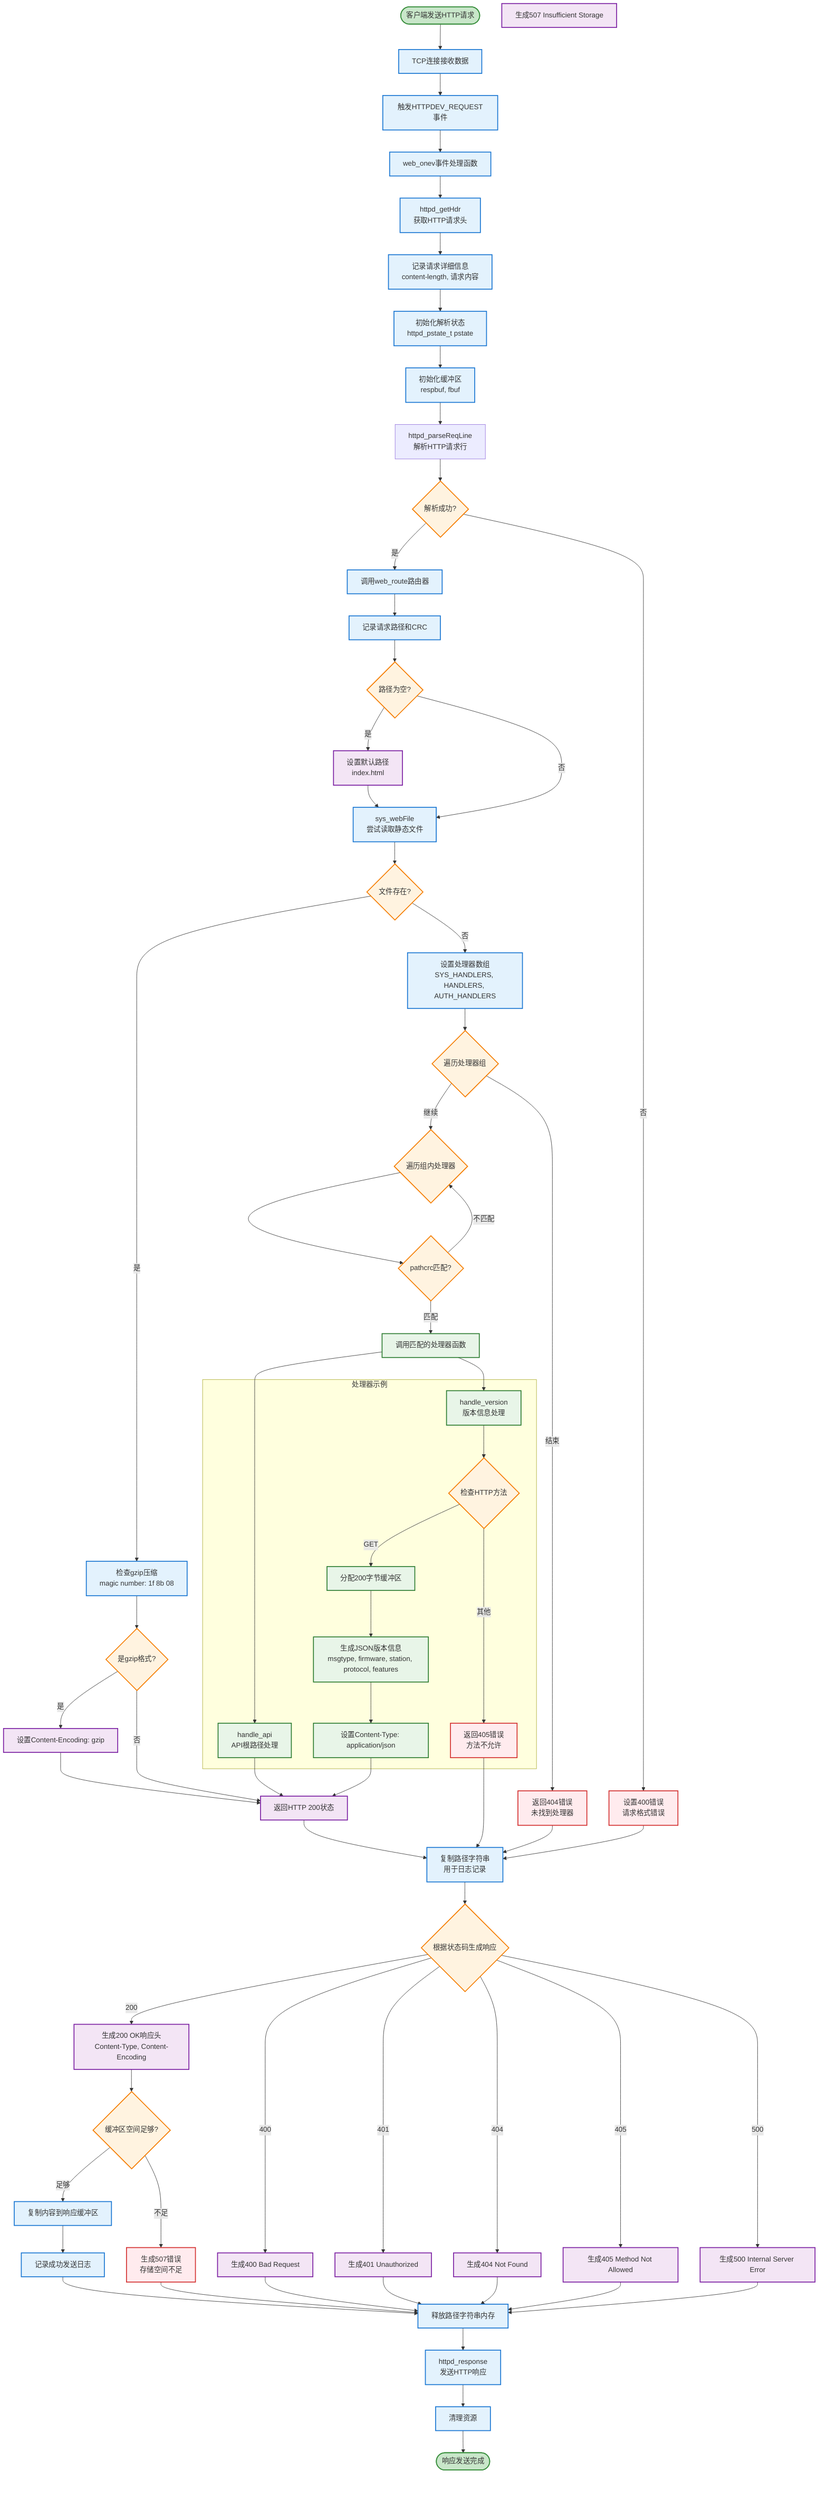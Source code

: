 flowchart TD
    %% HTTP请求处理流程图
    
    START([客户端发送HTTP请求])
    
    %% 连接和事件处理
    CONN_RECV[TCP连接接收数据]
    EVENT_TRIGGER[触发HTTPDEV_REQUEST事件]
    EVENT_HANDLER[web_onev事件处理函数]
    
    %% 请求解析阶段
    GET_HEADER[httpd_getHdr<br/>获取HTTP请求头]
    LOG_REQUEST[记录请求详细信息<br/>content-length, 请求内容]
    INIT_STATE[初始化解析状态<br/>httpd_pstate_t pstate]
    INIT_BUFFERS[初始化缓冲区<br/>respbuf, fbuf]
    
    %% HTTP请求行解析
    PARSE_REQ[httpd_parseReqLine<br/>解析HTTP请求行]
    PARSE_OK{解析成功?}
    PARSE_ERROR[设置400错误<br/>请求格式错误]
    
    %% 路由处理阶段
    CALL_ROUTER[调用web_route路由器]
    LOG_PATH[记录请求路径和CRC]
    CHECK_EMPTY{路径为空?}
    SET_INDEX[设置默认路径<br/>index.html]
    
    %% 静态文件处理
    TRY_STATIC[sys_webFile<br/>尝试读取静态文件]
    FILE_EXISTS{文件存在?}
    CHECK_GZIP[检查gzip压缩<br/>magic number: 1f 8b 08]
    IS_GZIP{是gzip格式?}
    SET_GZIP[设置Content-Encoding: gzip]
    RETURN_200[返回HTTP 200状态]
    
    %% 动态处理器匹配
    SETUP_HANDLERS[设置处理器数组<br/>SYS_HANDLERS, HANDLERS, AUTH_HANDLERS]
    HANDLER_LOOP{遍历处理器组}
    INNER_LOOP{遍历组内处理器}
    CRC_MATCH{pathcrc匹配?}
    CALL_HANDLER[调用匹配的处理器函数]
    NO_MATCH[返回404错误<br/>未找到处理器]
    
    %% 处理器执行示例
    subgraph "处理器示例"
        API_HANDLER[handle_api<br/>API根路径处理]
        VERSION_HANDLER[handle_version<br/>版本信息处理]
        VERSION_CHECK{检查HTTP方法}
        VERSION_METHOD_ERROR[返回405错误<br/>方法不允许]
        VERSION_ALLOC[分配200字节缓冲区]
        VERSION_JSON[生成JSON版本信息<br/>msgtype, firmware, station, protocol, features]
        VERSION_SET_TYPE[设置Content-Type: application/json]
    end
    
    %% 响应生成阶段
    COPY_PATH[复制路径字符串<br/>用于日志记录]
    RESPONSE_SWITCH{根据状态码生成响应}
    
    %% 200响应处理
    RESP_200[生成200 OK响应头<br/>Content-Type, Content-Encoding]
    CHECK_BUFFER{缓冲区空间足够?}
    BUFFER_FULL[生成507错误<br/>存储空间不足]
    COPY_CONTENT[复制内容到响应缓冲区]
    LOG_SUCCESS[记录成功发送日志]
    
    %% 错误响应处理
    RESP_400[生成400 Bad Request]
    RESP_401[生成401 Unauthorized]
    RESP_404[生成404 Not Found]
    RESP_405[生成405 Method Not Allowed]
    RESP_500[生成500 Internal Server Error]
    RESP_507[生成507 Insufficient Storage]
    
    %% 最终处理
    FREE_PATH[释放路径字符串内存]
    SEND_RESPONSE[httpd_response<br/>发送HTTP响应]
    CLEANUP[清理资源]
    
    END([响应发送完成])
    
    %% 主流程连接
    START --> CONN_RECV
    CONN_RECV --> EVENT_TRIGGER
    EVENT_TRIGGER --> EVENT_HANDLER
    
    EVENT_HANDLER --> GET_HEADER
    GET_HEADER --> LOG_REQUEST
    LOG_REQUEST --> INIT_STATE
    INIT_STATE --> INIT_BUFFERS
    INIT_BUFFERS --> PARSE_REQ
    
    PARSE_REQ --> PARSE_OK
    PARSE_OK -->|是| CALL_ROUTER
    PARSE_OK -->|否| PARSE_ERROR
    
    CALL_ROUTER --> LOG_PATH
    LOG_PATH --> CHECK_EMPTY
    CHECK_EMPTY -->|是| SET_INDEX
    CHECK_EMPTY -->|否| TRY_STATIC
    SET_INDEX --> TRY_STATIC
    
    TRY_STATIC --> FILE_EXISTS
    FILE_EXISTS -->|是| CHECK_GZIP
    FILE_EXISTS -->|否| SETUP_HANDLERS
    
    CHECK_GZIP --> IS_GZIP
    IS_GZIP -->|是| SET_GZIP
    IS_GZIP -->|否| RETURN_200
    SET_GZIP --> RETURN_200
    
    SETUP_HANDLERS --> HANDLER_LOOP
    HANDLER_LOOP -->|继续| INNER_LOOP
    HANDLER_LOOP -->|结束| NO_MATCH
    
    INNER_LOOP --> CRC_MATCH
    CRC_MATCH -->|匹配| CALL_HANDLER
    CRC_MATCH -->|不匹配| INNER_LOOP
    
    %% 处理器示例流程
    CALL_HANDLER --> API_HANDLER
    CALL_HANDLER --> VERSION_HANDLER
    
    VERSION_HANDLER --> VERSION_CHECK
    VERSION_CHECK -->|GET| VERSION_ALLOC
    VERSION_CHECK -->|其他| VERSION_METHOD_ERROR
    
    VERSION_ALLOC --> VERSION_JSON
    VERSION_JSON --> VERSION_SET_TYPE
    VERSION_SET_TYPE --> RETURN_200
    
    API_HANDLER --> RETURN_200
    
    %% 响应生成流程
    RETURN_200 --> COPY_PATH
    PARSE_ERROR --> COPY_PATH
    NO_MATCH --> COPY_PATH
    VERSION_METHOD_ERROR --> COPY_PATH
    
    COPY_PATH --> RESPONSE_SWITCH
    
    RESPONSE_SWITCH -->|200| RESP_200
    RESPONSE_SWITCH -->|400| RESP_400
    RESPONSE_SWITCH -->|401| RESP_401
    RESPONSE_SWITCH -->|404| RESP_404
    RESPONSE_SWITCH -->|405| RESP_405
    RESPONSE_SWITCH -->|500| RESP_500
    
    RESP_200 --> CHECK_BUFFER
    CHECK_BUFFER -->|足够| COPY_CONTENT
    CHECK_BUFFER -->|不足| BUFFER_FULL
    
    COPY_CONTENT --> LOG_SUCCESS
    LOG_SUCCESS --> FREE_PATH
    BUFFER_FULL --> FREE_PATH
    
    RESP_400 --> FREE_PATH
    RESP_401 --> FREE_PATH
    RESP_404 --> FREE_PATH
    RESP_405 --> FREE_PATH
    RESP_500 --> FREE_PATH
    
    FREE_PATH --> SEND_RESPONSE
    SEND_RESPONSE --> CLEANUP
    CLEANUP --> END
    
    %% 样式定义
    classDef startEndClass fill:#c8e6c9,stroke:#388e3c,stroke-width:2px
    classDef processClass fill:#e3f2fd,stroke:#1976d2,stroke-width:2px
    classDef decisionClass fill:#fff3e0,stroke:#f57c00,stroke-width:2px
    classDef errorClass fill:#ffebee,stroke:#d32f2f,stroke-width:2px
    classDef handlerClass fill:#e8f5e8,stroke:#2e7d32,stroke-width:2px
    classDef responseClass fill:#f3e5f5,stroke:#7b1fa2,stroke-width:2px
    
    class START,END startEndClass
    class CONN_RECV,EVENT_TRIGGER,EVENT_HANDLER,GET_HEADER,LOG_REQUEST,INIT_STATE,INIT_BUFFERS,CALL_ROUTER,LOG_PATH,TRY_STATIC,CHECK_GZIP,SETUP_HANDLERS,COPY_PATH,COPY_CONTENT,LOG_SUCCESS,FREE_PATH,SEND_RESPONSE,CLEANUP processClass
    class PARSE_OK,FILE_EXISTS,CHECK_EMPTY,IS_GZIP,HANDLER_LOOP,INNER_LOOP,CRC_MATCH,VERSION_CHECK,CHECK_BUFFER,RESPONSE_SWITCH decisionClass
    class PARSE_ERROR,NO_MATCH,VERSION_METHOD_ERROR,BUFFER_FULL errorClass
    class API_HANDLER,VERSION_HANDLER,VERSION_ALLOC,VERSION_JSON,VERSION_SET_TYPE,CALL_HANDLER handlerClass
    class RESP_200,RESP_400,RESP_401,RESP_404,RESP_405,RESP_500,RESP_507,RETURN_200,SET_INDEX,SET_GZIP responseClass